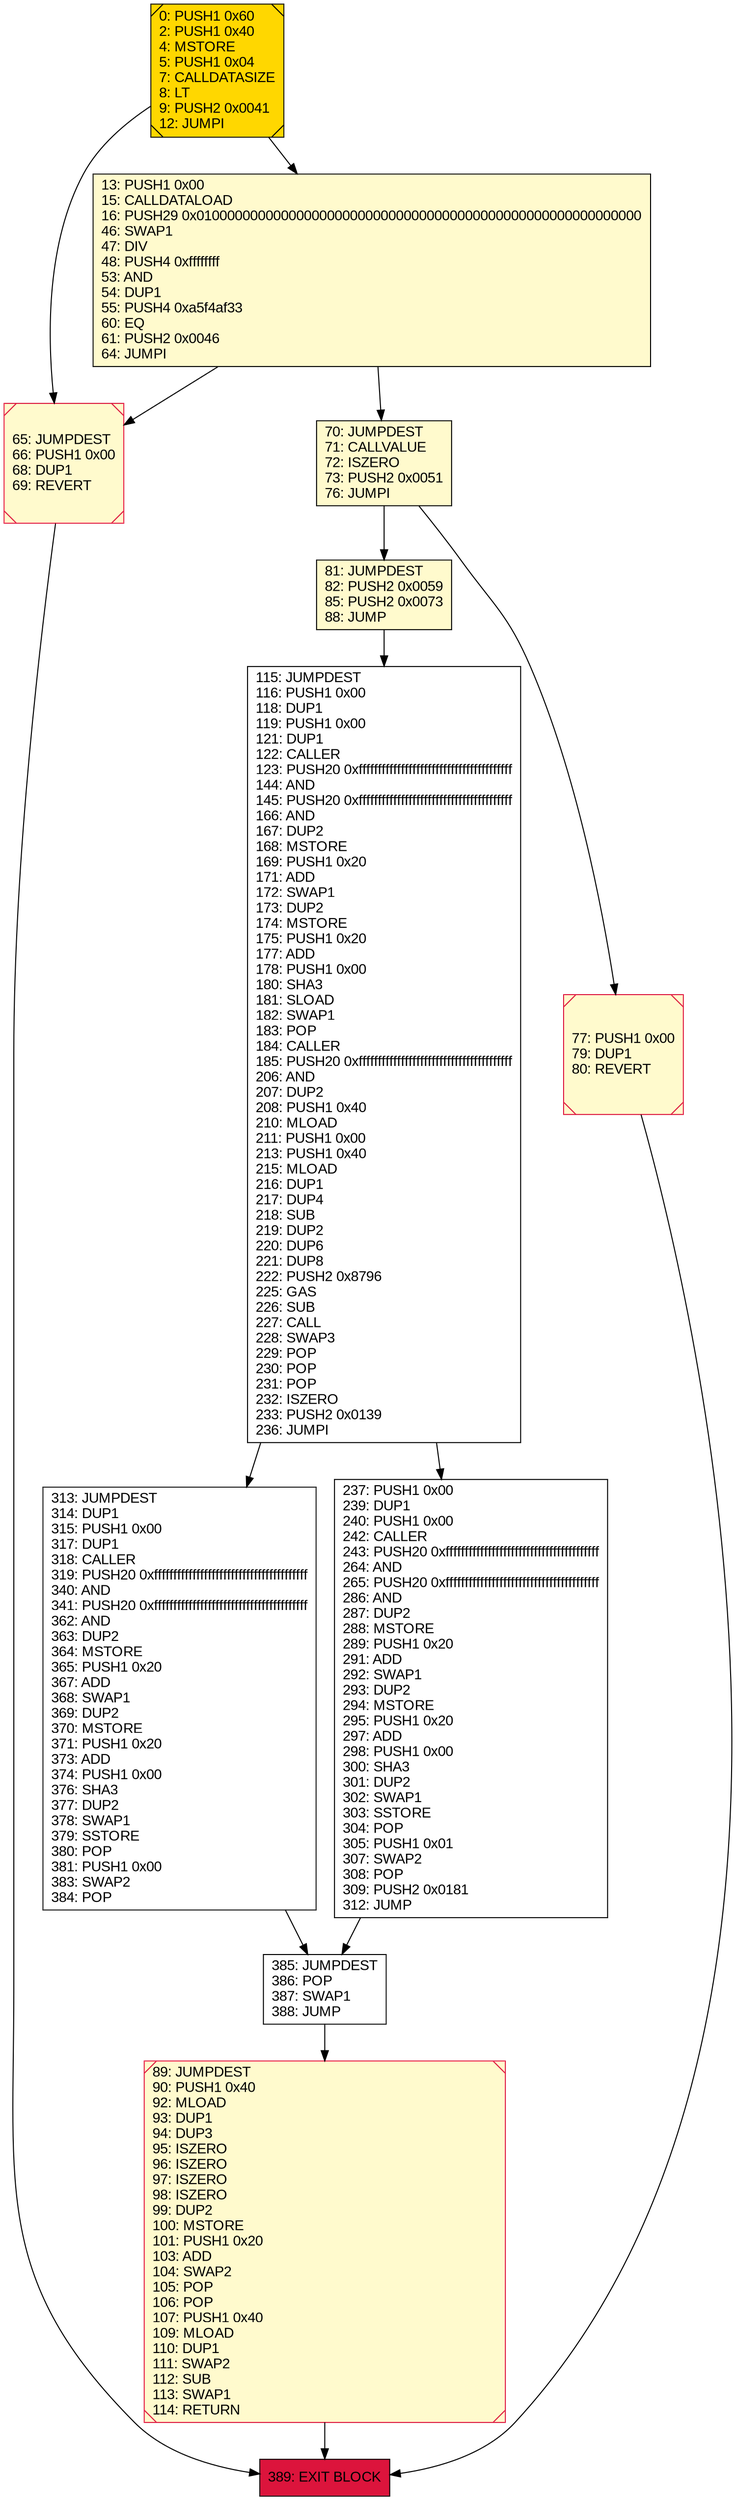 digraph G {
bgcolor=transparent rankdir=UD;
node [shape=box style=filled color=black fillcolor=white fontname=arial fontcolor=black];
115 [label="115: JUMPDEST\l116: PUSH1 0x00\l118: DUP1\l119: PUSH1 0x00\l121: DUP1\l122: CALLER\l123: PUSH20 0xffffffffffffffffffffffffffffffffffffffff\l144: AND\l145: PUSH20 0xffffffffffffffffffffffffffffffffffffffff\l166: AND\l167: DUP2\l168: MSTORE\l169: PUSH1 0x20\l171: ADD\l172: SWAP1\l173: DUP2\l174: MSTORE\l175: PUSH1 0x20\l177: ADD\l178: PUSH1 0x00\l180: SHA3\l181: SLOAD\l182: SWAP1\l183: POP\l184: CALLER\l185: PUSH20 0xffffffffffffffffffffffffffffffffffffffff\l206: AND\l207: DUP2\l208: PUSH1 0x40\l210: MLOAD\l211: PUSH1 0x00\l213: PUSH1 0x40\l215: MLOAD\l216: DUP1\l217: DUP4\l218: SUB\l219: DUP2\l220: DUP6\l221: DUP8\l222: PUSH2 0x8796\l225: GAS\l226: SUB\l227: CALL\l228: SWAP3\l229: POP\l230: POP\l231: POP\l232: ISZERO\l233: PUSH2 0x0139\l236: JUMPI\l" ];
385 [label="385: JUMPDEST\l386: POP\l387: SWAP1\l388: JUMP\l" ];
81 [label="81: JUMPDEST\l82: PUSH2 0x0059\l85: PUSH2 0x0073\l88: JUMP\l" fillcolor=lemonchiffon ];
313 [label="313: JUMPDEST\l314: DUP1\l315: PUSH1 0x00\l317: DUP1\l318: CALLER\l319: PUSH20 0xffffffffffffffffffffffffffffffffffffffff\l340: AND\l341: PUSH20 0xffffffffffffffffffffffffffffffffffffffff\l362: AND\l363: DUP2\l364: MSTORE\l365: PUSH1 0x20\l367: ADD\l368: SWAP1\l369: DUP2\l370: MSTORE\l371: PUSH1 0x20\l373: ADD\l374: PUSH1 0x00\l376: SHA3\l377: DUP2\l378: SWAP1\l379: SSTORE\l380: POP\l381: PUSH1 0x00\l383: SWAP2\l384: POP\l" ];
65 [label="65: JUMPDEST\l66: PUSH1 0x00\l68: DUP1\l69: REVERT\l" fillcolor=lemonchiffon shape=Msquare color=crimson ];
0 [label="0: PUSH1 0x60\l2: PUSH1 0x40\l4: MSTORE\l5: PUSH1 0x04\l7: CALLDATASIZE\l8: LT\l9: PUSH2 0x0041\l12: JUMPI\l" fillcolor=lemonchiffon shape=Msquare fillcolor=gold ];
389 [label="389: EXIT BLOCK\l" fillcolor=crimson ];
89 [label="89: JUMPDEST\l90: PUSH1 0x40\l92: MLOAD\l93: DUP1\l94: DUP3\l95: ISZERO\l96: ISZERO\l97: ISZERO\l98: ISZERO\l99: DUP2\l100: MSTORE\l101: PUSH1 0x20\l103: ADD\l104: SWAP2\l105: POP\l106: POP\l107: PUSH1 0x40\l109: MLOAD\l110: DUP1\l111: SWAP2\l112: SUB\l113: SWAP1\l114: RETURN\l" fillcolor=lemonchiffon shape=Msquare color=crimson ];
237 [label="237: PUSH1 0x00\l239: DUP1\l240: PUSH1 0x00\l242: CALLER\l243: PUSH20 0xffffffffffffffffffffffffffffffffffffffff\l264: AND\l265: PUSH20 0xffffffffffffffffffffffffffffffffffffffff\l286: AND\l287: DUP2\l288: MSTORE\l289: PUSH1 0x20\l291: ADD\l292: SWAP1\l293: DUP2\l294: MSTORE\l295: PUSH1 0x20\l297: ADD\l298: PUSH1 0x00\l300: SHA3\l301: DUP2\l302: SWAP1\l303: SSTORE\l304: POP\l305: PUSH1 0x01\l307: SWAP2\l308: POP\l309: PUSH2 0x0181\l312: JUMP\l" ];
70 [label="70: JUMPDEST\l71: CALLVALUE\l72: ISZERO\l73: PUSH2 0x0051\l76: JUMPI\l" fillcolor=lemonchiffon ];
13 [label="13: PUSH1 0x00\l15: CALLDATALOAD\l16: PUSH29 0x0100000000000000000000000000000000000000000000000000000000\l46: SWAP1\l47: DIV\l48: PUSH4 0xffffffff\l53: AND\l54: DUP1\l55: PUSH4 0xa5f4af33\l60: EQ\l61: PUSH2 0x0046\l64: JUMPI\l" fillcolor=lemonchiffon ];
77 [label="77: PUSH1 0x00\l79: DUP1\l80: REVERT\l" fillcolor=lemonchiffon shape=Msquare color=crimson ];
89 -> 389;
65 -> 389;
81 -> 115;
70 -> 81;
115 -> 237;
237 -> 385;
77 -> 389;
13 -> 65;
0 -> 65;
115 -> 313;
313 -> 385;
385 -> 89;
70 -> 77;
0 -> 13;
13 -> 70;
}